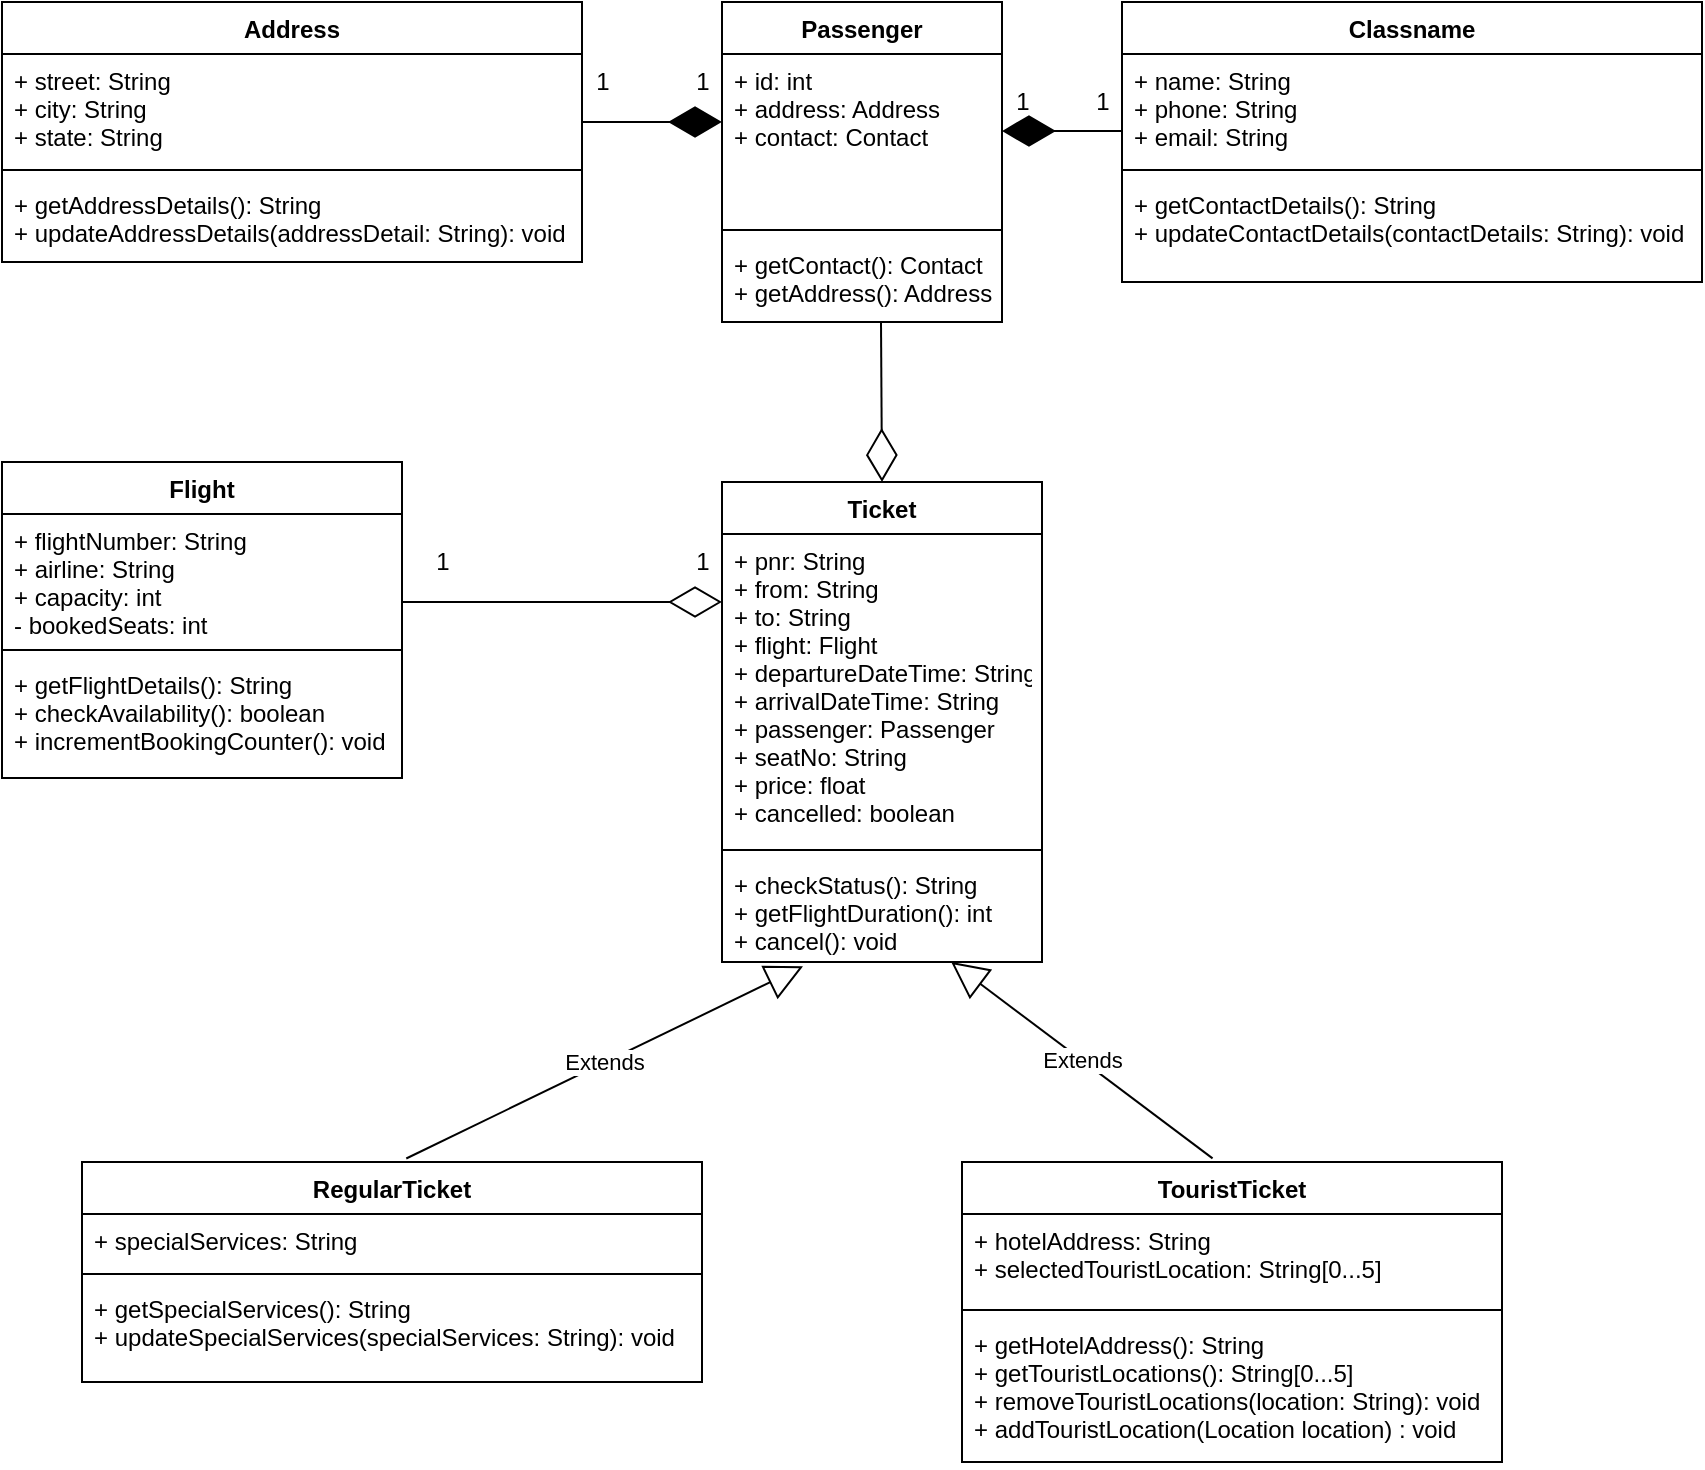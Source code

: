 <mxfile version="14.0.4" type="device"><diagram id="HoLDvfi2xeKksX6hiod8" name="Page-1"><mxGraphModel dx="1038" dy="500" grid="1" gridSize="10" guides="1" tooltips="1" connect="1" arrows="1" fold="1" page="1" pageScale="1" pageWidth="850" pageHeight="1100" math="0" shadow="0"><root><mxCell id="0"/><mxCell id="1" parent="0"/><mxCell id="uhmf2S9BFou4_8YybDDA-2" value="Address" style="swimlane;fontStyle=1;align=center;verticalAlign=top;childLayout=stackLayout;horizontal=1;startSize=26;horizontalStack=0;resizeParent=1;resizeParentMax=0;resizeLast=0;collapsible=1;marginBottom=0;" vertex="1" parent="1"><mxGeometry width="290" height="130" as="geometry"/></mxCell><mxCell id="uhmf2S9BFou4_8YybDDA-3" value="+ street: String&#10;+ city: String&#10;+ state: String" style="text;strokeColor=none;fillColor=none;align=left;verticalAlign=top;spacingLeft=4;spacingRight=4;overflow=hidden;rotatable=0;points=[[0,0.5],[1,0.5]];portConstraint=eastwest;" vertex="1" parent="uhmf2S9BFou4_8YybDDA-2"><mxGeometry y="26" width="290" height="54" as="geometry"/></mxCell><mxCell id="uhmf2S9BFou4_8YybDDA-4" value="" style="line;strokeWidth=1;fillColor=none;align=left;verticalAlign=middle;spacingTop=-1;spacingLeft=3;spacingRight=3;rotatable=0;labelPosition=right;points=[];portConstraint=eastwest;" vertex="1" parent="uhmf2S9BFou4_8YybDDA-2"><mxGeometry y="80" width="290" height="8" as="geometry"/></mxCell><mxCell id="uhmf2S9BFou4_8YybDDA-5" value="+ getAddressDetails(): String&#10;+ updateAddressDetails(addressDetail: String): void" style="text;strokeColor=none;fillColor=none;align=left;verticalAlign=top;spacingLeft=4;spacingRight=4;overflow=hidden;rotatable=0;points=[[0,0.5],[1,0.5]];portConstraint=eastwest;" vertex="1" parent="uhmf2S9BFou4_8YybDDA-2"><mxGeometry y="88" width="290" height="42" as="geometry"/></mxCell><mxCell id="uhmf2S9BFou4_8YybDDA-7" value="Passenger" style="swimlane;fontStyle=1;align=center;verticalAlign=top;childLayout=stackLayout;horizontal=1;startSize=26;horizontalStack=0;resizeParent=1;resizeParentMax=0;resizeLast=0;collapsible=1;marginBottom=0;" vertex="1" parent="1"><mxGeometry x="360" width="140" height="160" as="geometry"/></mxCell><mxCell id="uhmf2S9BFou4_8YybDDA-8" value="+ id: int&#10;+ address: Address&#10;+ contact: Contact" style="text;strokeColor=none;fillColor=none;align=left;verticalAlign=top;spacingLeft=4;spacingRight=4;overflow=hidden;rotatable=0;points=[[0,0.5],[1,0.5]];portConstraint=eastwest;" vertex="1" parent="uhmf2S9BFou4_8YybDDA-7"><mxGeometry y="26" width="140" height="84" as="geometry"/></mxCell><mxCell id="uhmf2S9BFou4_8YybDDA-9" value="" style="line;strokeWidth=1;fillColor=none;align=left;verticalAlign=middle;spacingTop=-1;spacingLeft=3;spacingRight=3;rotatable=0;labelPosition=right;points=[];portConstraint=eastwest;" vertex="1" parent="uhmf2S9BFou4_8YybDDA-7"><mxGeometry y="110" width="140" height="8" as="geometry"/></mxCell><mxCell id="uhmf2S9BFou4_8YybDDA-10" value="+ getContact(): Contact&#10;+ getAddress(): Address" style="text;strokeColor=none;fillColor=none;align=left;verticalAlign=top;spacingLeft=4;spacingRight=4;overflow=hidden;rotatable=0;points=[[0,0.5],[1,0.5]];portConstraint=eastwest;" vertex="1" parent="uhmf2S9BFou4_8YybDDA-7"><mxGeometry y="118" width="140" height="42" as="geometry"/></mxCell><mxCell id="uhmf2S9BFou4_8YybDDA-11" value="Classname" style="swimlane;fontStyle=1;align=center;verticalAlign=top;childLayout=stackLayout;horizontal=1;startSize=26;horizontalStack=0;resizeParent=1;resizeParentMax=0;resizeLast=0;collapsible=1;marginBottom=0;" vertex="1" parent="1"><mxGeometry x="560" width="290" height="140" as="geometry"/></mxCell><mxCell id="uhmf2S9BFou4_8YybDDA-12" value="+ name: String&#10;+ phone: String&#10;+ email: String" style="text;strokeColor=none;fillColor=none;align=left;verticalAlign=top;spacingLeft=4;spacingRight=4;overflow=hidden;rotatable=0;points=[[0,0.5],[1,0.5]];portConstraint=eastwest;" vertex="1" parent="uhmf2S9BFou4_8YybDDA-11"><mxGeometry y="26" width="290" height="54" as="geometry"/></mxCell><mxCell id="uhmf2S9BFou4_8YybDDA-13" value="" style="line;strokeWidth=1;fillColor=none;align=left;verticalAlign=middle;spacingTop=-1;spacingLeft=3;spacingRight=3;rotatable=0;labelPosition=right;points=[];portConstraint=eastwest;" vertex="1" parent="uhmf2S9BFou4_8YybDDA-11"><mxGeometry y="80" width="290" height="8" as="geometry"/></mxCell><mxCell id="uhmf2S9BFou4_8YybDDA-14" value="+ getContactDetails(): String&#10;+ updateContactDetails(contactDetails: String): void" style="text;strokeColor=none;fillColor=none;align=left;verticalAlign=top;spacingLeft=4;spacingRight=4;overflow=hidden;rotatable=0;points=[[0,0.5],[1,0.5]];portConstraint=eastwest;" vertex="1" parent="uhmf2S9BFou4_8YybDDA-11"><mxGeometry y="88" width="290" height="52" as="geometry"/></mxCell><mxCell id="uhmf2S9BFou4_8YybDDA-15" value="Flight" style="swimlane;fontStyle=1;align=center;verticalAlign=top;childLayout=stackLayout;horizontal=1;startSize=26;horizontalStack=0;resizeParent=1;resizeParentMax=0;resizeLast=0;collapsible=1;marginBottom=0;" vertex="1" parent="1"><mxGeometry y="230" width="200" height="158" as="geometry"/></mxCell><mxCell id="uhmf2S9BFou4_8YybDDA-16" value="+ flightNumber: String&#10;+ airline: String&#10;+ capacity: int&#10;- bookedSeats: int" style="text;strokeColor=none;fillColor=none;align=left;verticalAlign=top;spacingLeft=4;spacingRight=4;overflow=hidden;rotatable=0;points=[[0,0.5],[1,0.5]];portConstraint=eastwest;" vertex="1" parent="uhmf2S9BFou4_8YybDDA-15"><mxGeometry y="26" width="200" height="64" as="geometry"/></mxCell><mxCell id="uhmf2S9BFou4_8YybDDA-17" value="" style="line;strokeWidth=1;fillColor=none;align=left;verticalAlign=middle;spacingTop=-1;spacingLeft=3;spacingRight=3;rotatable=0;labelPosition=right;points=[];portConstraint=eastwest;" vertex="1" parent="uhmf2S9BFou4_8YybDDA-15"><mxGeometry y="90" width="200" height="8" as="geometry"/></mxCell><mxCell id="uhmf2S9BFou4_8YybDDA-18" value="+ getFlightDetails(): String&#10;+ checkAvailability(): boolean&#10;+ incrementBookingCounter(): void" style="text;strokeColor=none;fillColor=none;align=left;verticalAlign=top;spacingLeft=4;spacingRight=4;overflow=hidden;rotatable=0;points=[[0,0.5],[1,0.5]];portConstraint=eastwest;" vertex="1" parent="uhmf2S9BFou4_8YybDDA-15"><mxGeometry y="98" width="200" height="60" as="geometry"/></mxCell><mxCell id="uhmf2S9BFou4_8YybDDA-31" value="Ticket" style="swimlane;fontStyle=1;align=center;verticalAlign=top;childLayout=stackLayout;horizontal=1;startSize=26;horizontalStack=0;resizeParent=1;resizeParentMax=0;resizeLast=0;collapsible=1;marginBottom=0;" vertex="1" parent="1"><mxGeometry x="360" y="240" width="160" height="240" as="geometry"/></mxCell><mxCell id="uhmf2S9BFou4_8YybDDA-32" value="+ pnr: String&#10;+ from: String&#10;+ to: String&#10;+ flight: Flight&#10;+ departureDateTime: String&#10;+ arrivalDateTime: String&#10;+ passenger: Passenger&#10;+ seatNo: String&#10;+ price: float&#10;+ cancelled: boolean" style="text;strokeColor=none;fillColor=none;align=left;verticalAlign=top;spacingLeft=4;spacingRight=4;overflow=hidden;rotatable=0;points=[[0,0.5],[1,0.5]];portConstraint=eastwest;" vertex="1" parent="uhmf2S9BFou4_8YybDDA-31"><mxGeometry y="26" width="160" height="154" as="geometry"/></mxCell><mxCell id="uhmf2S9BFou4_8YybDDA-33" value="" style="line;strokeWidth=1;fillColor=none;align=left;verticalAlign=middle;spacingTop=-1;spacingLeft=3;spacingRight=3;rotatable=0;labelPosition=right;points=[];portConstraint=eastwest;" vertex="1" parent="uhmf2S9BFou4_8YybDDA-31"><mxGeometry y="180" width="160" height="8" as="geometry"/></mxCell><mxCell id="uhmf2S9BFou4_8YybDDA-34" value="+ checkStatus(): String&#10;+ getFlightDuration(): int&#10;+ cancel(): void" style="text;strokeColor=none;fillColor=none;align=left;verticalAlign=top;spacingLeft=4;spacingRight=4;overflow=hidden;rotatable=0;points=[[0,0.5],[1,0.5]];portConstraint=eastwest;" vertex="1" parent="uhmf2S9BFou4_8YybDDA-31"><mxGeometry y="188" width="160" height="52" as="geometry"/></mxCell><mxCell id="uhmf2S9BFou4_8YybDDA-35" value="RegularTicket" style="swimlane;fontStyle=1;align=center;verticalAlign=top;childLayout=stackLayout;horizontal=1;startSize=26;horizontalStack=0;resizeParent=1;resizeParentMax=0;resizeLast=0;collapsible=1;marginBottom=0;" vertex="1" parent="1"><mxGeometry x="40" y="580" width="310" height="110" as="geometry"/></mxCell><mxCell id="uhmf2S9BFou4_8YybDDA-36" value="+ specialServices: String" style="text;strokeColor=none;fillColor=none;align=left;verticalAlign=top;spacingLeft=4;spacingRight=4;overflow=hidden;rotatable=0;points=[[0,0.5],[1,0.5]];portConstraint=eastwest;" vertex="1" parent="uhmf2S9BFou4_8YybDDA-35"><mxGeometry y="26" width="310" height="26" as="geometry"/></mxCell><mxCell id="uhmf2S9BFou4_8YybDDA-37" value="" style="line;strokeWidth=1;fillColor=none;align=left;verticalAlign=middle;spacingTop=-1;spacingLeft=3;spacingRight=3;rotatable=0;labelPosition=right;points=[];portConstraint=eastwest;" vertex="1" parent="uhmf2S9BFou4_8YybDDA-35"><mxGeometry y="52" width="310" height="8" as="geometry"/></mxCell><mxCell id="uhmf2S9BFou4_8YybDDA-38" value="+ getSpecialServices(): String&#10;+ updateSpecialServices(specialServices: String): void" style="text;strokeColor=none;fillColor=none;align=left;verticalAlign=top;spacingLeft=4;spacingRight=4;overflow=hidden;rotatable=0;points=[[0,0.5],[1,0.5]];portConstraint=eastwest;" vertex="1" parent="uhmf2S9BFou4_8YybDDA-35"><mxGeometry y="60" width="310" height="50" as="geometry"/></mxCell><mxCell id="uhmf2S9BFou4_8YybDDA-39" value="TouristTicket" style="swimlane;fontStyle=1;align=center;verticalAlign=top;childLayout=stackLayout;horizontal=1;startSize=26;horizontalStack=0;resizeParent=1;resizeParentMax=0;resizeLast=0;collapsible=1;marginBottom=0;" vertex="1" parent="1"><mxGeometry x="480" y="580" width="270" height="150" as="geometry"/></mxCell><mxCell id="uhmf2S9BFou4_8YybDDA-40" value="+ hotelAddress: String&#10;+ selectedTouristLocation: String[0...5]" style="text;strokeColor=none;fillColor=none;align=left;verticalAlign=top;spacingLeft=4;spacingRight=4;overflow=hidden;rotatable=0;points=[[0,0.5],[1,0.5]];portConstraint=eastwest;" vertex="1" parent="uhmf2S9BFou4_8YybDDA-39"><mxGeometry y="26" width="270" height="44" as="geometry"/></mxCell><mxCell id="uhmf2S9BFou4_8YybDDA-41" value="" style="line;strokeWidth=1;fillColor=none;align=left;verticalAlign=middle;spacingTop=-1;spacingLeft=3;spacingRight=3;rotatable=0;labelPosition=right;points=[];portConstraint=eastwest;" vertex="1" parent="uhmf2S9BFou4_8YybDDA-39"><mxGeometry y="70" width="270" height="8" as="geometry"/></mxCell><mxCell id="uhmf2S9BFou4_8YybDDA-42" value="+ getHotelAddress(): String&#10;+ getTouristLocations(): String[0...5]&#10;+ removeTouristLocations(location: String): void&#10;+ addTouristLocation(Location location) : void" style="text;strokeColor=none;fillColor=none;align=left;verticalAlign=top;spacingLeft=4;spacingRight=4;overflow=hidden;rotatable=0;points=[[0,0.5],[1,0.5]];portConstraint=eastwest;" vertex="1" parent="uhmf2S9BFou4_8YybDDA-39"><mxGeometry y="78" width="270" height="72" as="geometry"/></mxCell><mxCell id="uhmf2S9BFou4_8YybDDA-46" value="" style="endArrow=diamondThin;endFill=1;endSize=24;html=1;" edge="1" parent="1"><mxGeometry width="160" relative="1" as="geometry"><mxPoint x="290" y="60" as="sourcePoint"/><mxPoint x="360" y="60" as="targetPoint"/></mxGeometry></mxCell><mxCell id="uhmf2S9BFou4_8YybDDA-47" value="" style="endArrow=diamondThin;endFill=1;endSize=24;html=1;" edge="1" parent="1"><mxGeometry width="160" relative="1" as="geometry"><mxPoint x="560" y="64.5" as="sourcePoint"/><mxPoint x="500" y="64.5" as="targetPoint"/></mxGeometry></mxCell><mxCell id="uhmf2S9BFou4_8YybDDA-48" value="" style="endArrow=diamondThin;endFill=0;endSize=24;html=1;" edge="1" parent="1"><mxGeometry width="160" relative="1" as="geometry"><mxPoint x="200" y="300" as="sourcePoint"/><mxPoint x="360" y="300" as="targetPoint"/></mxGeometry></mxCell><mxCell id="uhmf2S9BFou4_8YybDDA-49" value="" style="endArrow=diamondThin;endFill=0;endSize=24;html=1;entryX=0.5;entryY=0;entryDx=0;entryDy=0;" edge="1" parent="1" target="uhmf2S9BFou4_8YybDDA-31"><mxGeometry width="160" relative="1" as="geometry"><mxPoint x="439.5" y="160" as="sourcePoint"/><mxPoint x="439.5" y="230" as="targetPoint"/></mxGeometry></mxCell><mxCell id="uhmf2S9BFou4_8YybDDA-52" value="Extends" style="endArrow=block;endSize=16;endFill=0;html=1;exitX=0.464;exitY=-0.012;exitDx=0;exitDy=0;exitPerimeter=0;" edge="1" parent="1" source="uhmf2S9BFou4_8YybDDA-39" target="uhmf2S9BFou4_8YybDDA-34"><mxGeometry width="160" relative="1" as="geometry"><mxPoint x="580" y="560" as="sourcePoint"/><mxPoint x="740" y="560" as="targetPoint"/></mxGeometry></mxCell><mxCell id="uhmf2S9BFou4_8YybDDA-53" value="Extends" style="endArrow=block;endSize=16;endFill=0;html=1;exitX=0.523;exitY=-0.016;exitDx=0;exitDy=0;exitPerimeter=0;entryX=0.253;entryY=1.042;entryDx=0;entryDy=0;entryPerimeter=0;" edge="1" parent="1" source="uhmf2S9BFou4_8YybDDA-35" target="uhmf2S9BFou4_8YybDDA-34"><mxGeometry width="160" relative="1" as="geometry"><mxPoint x="200" y="549" as="sourcePoint"/><mxPoint x="360" y="549" as="targetPoint"/></mxGeometry></mxCell><mxCell id="uhmf2S9BFou4_8YybDDA-54" value="1" style="text;html=1;align=center;verticalAlign=middle;resizable=0;points=[];autosize=1;" vertex="1" parent="1"><mxGeometry x="290" y="30" width="20" height="20" as="geometry"/></mxCell><mxCell id="uhmf2S9BFou4_8YybDDA-55" value="1" style="text;html=1;align=center;verticalAlign=middle;resizable=0;points=[];autosize=1;" vertex="1" parent="1"><mxGeometry x="340" y="30" width="20" height="20" as="geometry"/></mxCell><mxCell id="uhmf2S9BFou4_8YybDDA-56" value="1" style="text;html=1;align=center;verticalAlign=middle;resizable=0;points=[];autosize=1;" vertex="1" parent="1"><mxGeometry x="500" y="40" width="20" height="20" as="geometry"/></mxCell><mxCell id="uhmf2S9BFou4_8YybDDA-57" value="1&lt;br&gt;" style="text;html=1;align=center;verticalAlign=middle;resizable=0;points=[];autosize=1;" vertex="1" parent="1"><mxGeometry x="540" y="40" width="20" height="20" as="geometry"/></mxCell><mxCell id="uhmf2S9BFou4_8YybDDA-58" value="1&lt;br&gt;" style="text;html=1;align=center;verticalAlign=middle;resizable=0;points=[];autosize=1;" vertex="1" parent="1"><mxGeometry x="210" y="270" width="20" height="20" as="geometry"/></mxCell><mxCell id="uhmf2S9BFou4_8YybDDA-59" value="1" style="text;html=1;align=center;verticalAlign=middle;resizable=0;points=[];autosize=1;" vertex="1" parent="1"><mxGeometry x="340" y="270" width="20" height="20" as="geometry"/></mxCell></root></mxGraphModel></diagram></mxfile>